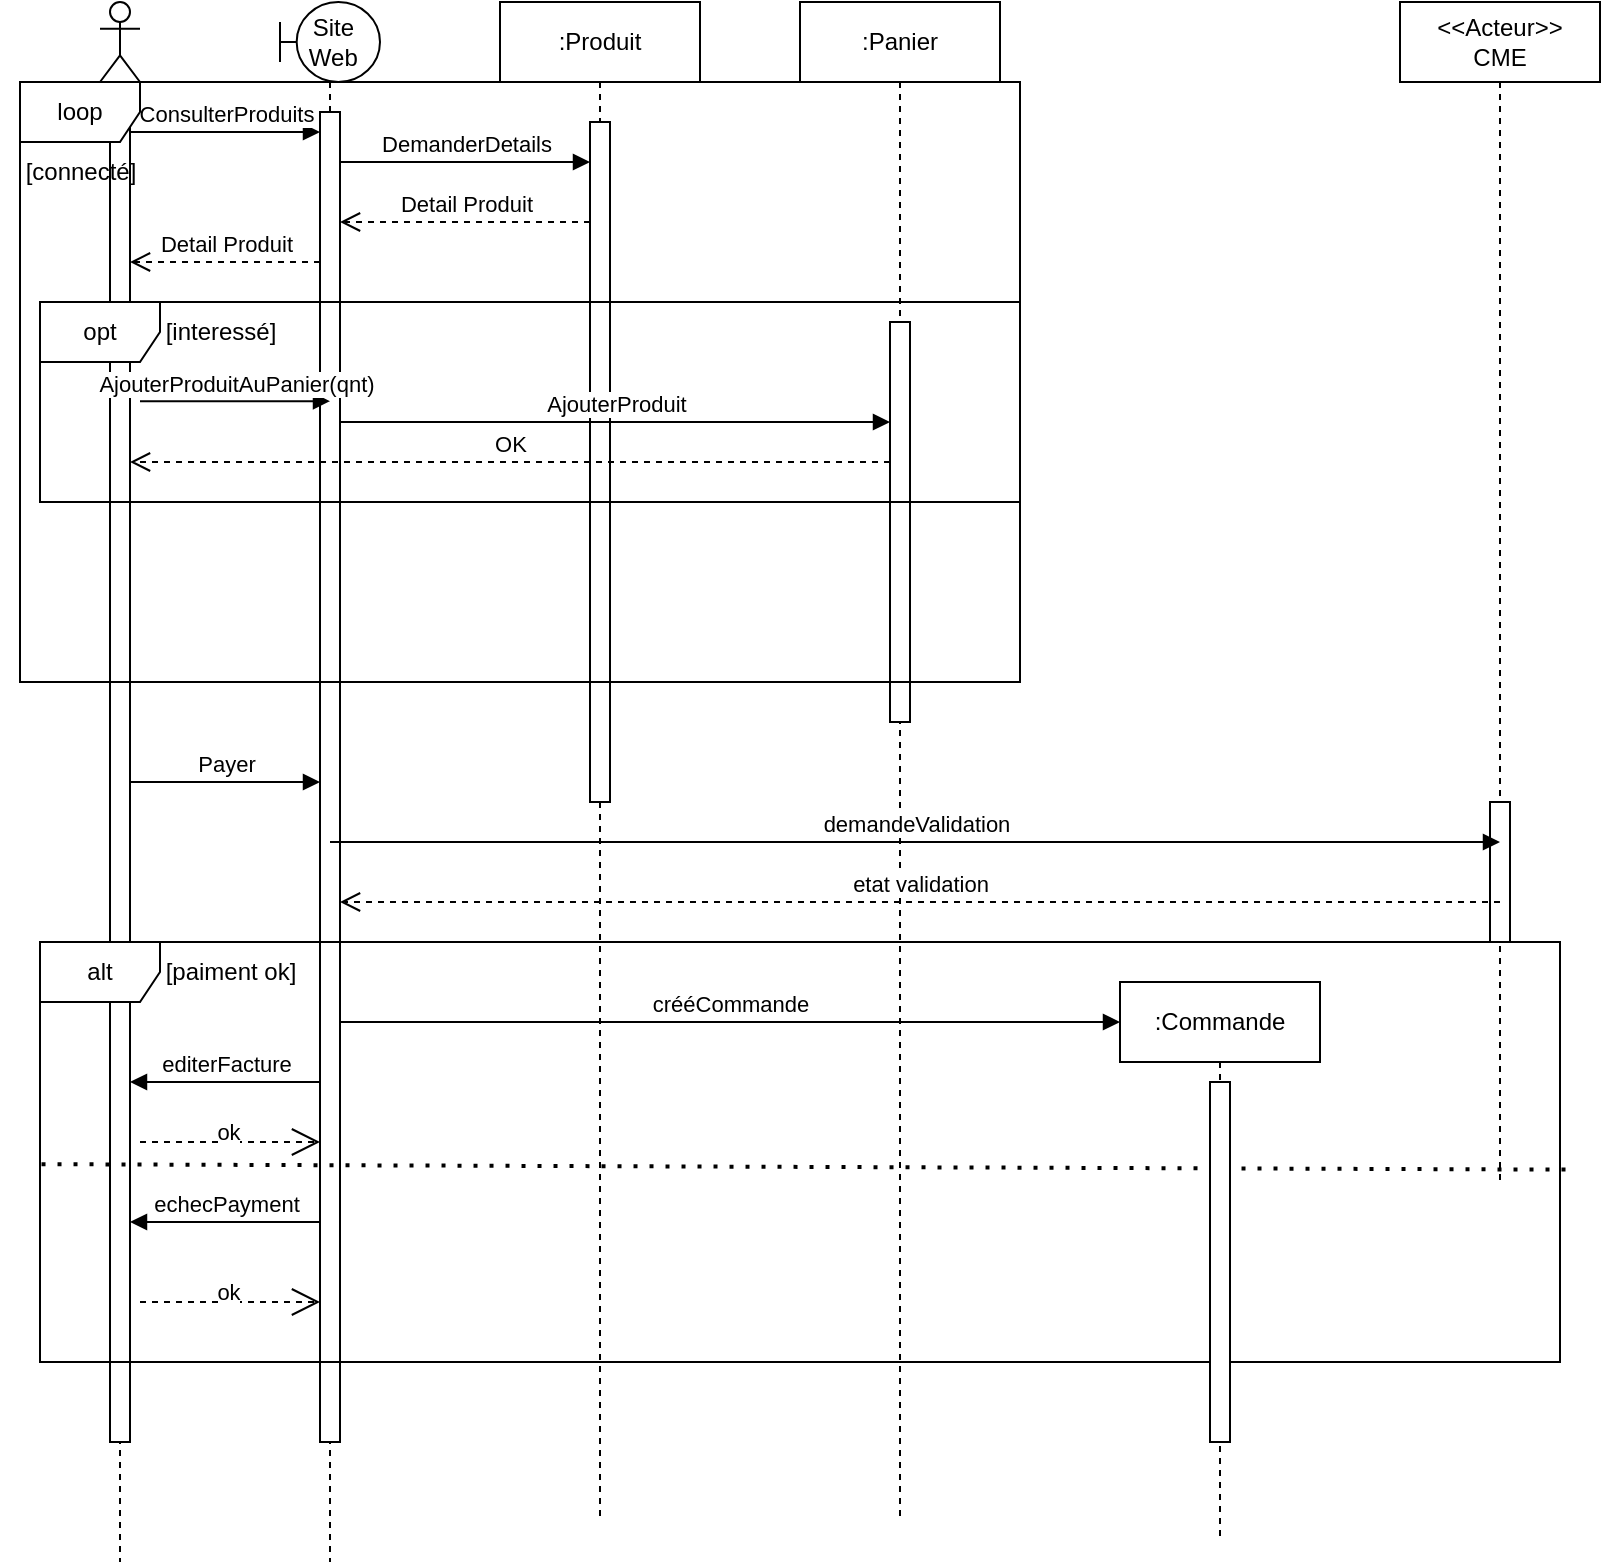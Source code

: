 <mxfile version="22.1.4" type="github">
  <diagram name="Page-1" id="G4Dhx_hvHaUaGCifhKPN">
    <mxGraphModel dx="1189" dy="639" grid="1" gridSize="10" guides="1" tooltips="1" connect="1" arrows="1" fold="1" page="1" pageScale="1" pageWidth="827" pageHeight="1169" math="0" shadow="0">
      <root>
        <mxCell id="0" />
        <mxCell id="1" parent="0" />
        <mxCell id="e2XIsWFlm-KvRnXKAt7o-10" value=":Produit" style="shape=umlLifeline;perimeter=lifelinePerimeter;whiteSpace=wrap;html=1;container=1;dropTarget=0;collapsible=0;recursiveResize=0;outlineConnect=0;portConstraint=eastwest;newEdgeStyle={&quot;curved&quot;:0,&quot;rounded&quot;:0};" vertex="1" parent="1">
          <mxGeometry x="250" y="30" width="100" height="760" as="geometry" />
        </mxCell>
        <mxCell id="e2XIsWFlm-KvRnXKAt7o-18" value="" style="html=1;points=[[0,0,0,0,5],[0,1,0,0,-5],[1,0,0,0,5],[1,1,0,0,-5]];perimeter=orthogonalPerimeter;outlineConnect=0;targetShapes=umlLifeline;portConstraint=eastwest;newEdgeStyle={&quot;curved&quot;:0,&quot;rounded&quot;:0};" vertex="1" parent="e2XIsWFlm-KvRnXKAt7o-10">
          <mxGeometry x="45" y="60" width="10" height="340" as="geometry" />
        </mxCell>
        <mxCell id="e2XIsWFlm-KvRnXKAt7o-11" value=":Panier" style="shape=umlLifeline;perimeter=lifelinePerimeter;whiteSpace=wrap;html=1;container=1;dropTarget=0;collapsible=0;recursiveResize=0;outlineConnect=0;portConstraint=eastwest;newEdgeStyle={&quot;curved&quot;:0,&quot;rounded&quot;:0};" vertex="1" parent="1">
          <mxGeometry x="400" y="30" width="100" height="760" as="geometry" />
        </mxCell>
        <mxCell id="e2XIsWFlm-KvRnXKAt7o-36" value="" style="html=1;points=[[0,0,0,0,5],[0,1,0,0,-5],[1,0,0,0,5],[1,1,0,0,-5]];perimeter=orthogonalPerimeter;outlineConnect=0;targetShapes=umlLifeline;portConstraint=eastwest;newEdgeStyle={&quot;curved&quot;:0,&quot;rounded&quot;:0};" vertex="1" parent="e2XIsWFlm-KvRnXKAt7o-11">
          <mxGeometry x="45" y="160" width="10" height="200" as="geometry" />
        </mxCell>
        <mxCell id="e2XIsWFlm-KvRnXKAt7o-12" value=":Commande" style="shape=umlLifeline;perimeter=lifelinePerimeter;whiteSpace=wrap;html=1;container=1;dropTarget=0;collapsible=0;recursiveResize=0;outlineConnect=0;portConstraint=eastwest;newEdgeStyle={&quot;curved&quot;:0,&quot;rounded&quot;:0};" vertex="1" parent="1">
          <mxGeometry x="560" y="520" width="100" height="280" as="geometry" />
        </mxCell>
        <mxCell id="e2XIsWFlm-KvRnXKAt7o-13" value="&amp;lt;&amp;lt;Acteur&amp;gt;&amp;gt;&lt;br&gt;CME" style="shape=umlLifeline;perimeter=lifelinePerimeter;whiteSpace=wrap;html=1;container=1;dropTarget=0;collapsible=0;recursiveResize=0;outlineConnect=0;portConstraint=eastwest;newEdgeStyle={&quot;curved&quot;:0,&quot;rounded&quot;:0};" vertex="1" parent="1">
          <mxGeometry x="700" y="30" width="100" height="590" as="geometry" />
        </mxCell>
        <mxCell id="e2XIsWFlm-KvRnXKAt7o-58" value="" style="html=1;points=[[0,0,0,0,5],[0,1,0,0,-5],[1,0,0,0,5],[1,1,0,0,-5]];perimeter=orthogonalPerimeter;outlineConnect=0;targetShapes=umlLifeline;portConstraint=eastwest;newEdgeStyle={&quot;curved&quot;:0,&quot;rounded&quot;:0};" vertex="1" parent="e2XIsWFlm-KvRnXKAt7o-13">
          <mxGeometry x="45" y="400" width="10" height="70" as="geometry" />
        </mxCell>
        <mxCell id="e2XIsWFlm-KvRnXKAt7o-14" value="" style="shape=umlLifeline;perimeter=lifelinePerimeter;whiteSpace=wrap;html=1;container=1;dropTarget=0;collapsible=0;recursiveResize=0;outlineConnect=0;portConstraint=eastwest;newEdgeStyle={&quot;curved&quot;:0,&quot;rounded&quot;:0};participant=umlActor;" vertex="1" parent="1">
          <mxGeometry x="50" y="30" width="20" height="780" as="geometry" />
        </mxCell>
        <mxCell id="e2XIsWFlm-KvRnXKAt7o-16" value="" style="html=1;points=[[0,0,0,0,5],[0,1,0,0,-5],[1,0,0,0,5],[1,1,0,0,-5]];perimeter=orthogonalPerimeter;outlineConnect=0;targetShapes=umlLifeline;portConstraint=eastwest;newEdgeStyle={&quot;curved&quot;:0,&quot;rounded&quot;:0};" vertex="1" parent="e2XIsWFlm-KvRnXKAt7o-14">
          <mxGeometry x="5" y="60" width="10" height="660" as="geometry" />
        </mxCell>
        <mxCell id="e2XIsWFlm-KvRnXKAt7o-15" value="&amp;nbsp; Site&amp;nbsp; &amp;nbsp;Web" style="shape=umlLifeline;perimeter=lifelinePerimeter;whiteSpace=wrap;html=1;container=1;dropTarget=0;collapsible=0;recursiveResize=0;outlineConnect=0;portConstraint=eastwest;newEdgeStyle={&quot;curved&quot;:0,&quot;rounded&quot;:0};participant=umlBoundary;" vertex="1" parent="1">
          <mxGeometry x="140" y="30" width="50" height="780" as="geometry" />
        </mxCell>
        <mxCell id="e2XIsWFlm-KvRnXKAt7o-17" value="" style="html=1;points=[[0,0,0,0,5],[0,1,0,0,-5],[1,0,0,0,5],[1,1,0,0,-5]];perimeter=orthogonalPerimeter;outlineConnect=0;targetShapes=umlLifeline;portConstraint=eastwest;newEdgeStyle={&quot;curved&quot;:0,&quot;rounded&quot;:0};" vertex="1" parent="e2XIsWFlm-KvRnXKAt7o-15">
          <mxGeometry x="20" y="55" width="10" height="665" as="geometry" />
        </mxCell>
        <mxCell id="e2XIsWFlm-KvRnXKAt7o-27" value="ConsulterProduits" style="html=1;verticalAlign=bottom;endArrow=block;curved=0;rounded=0;exitX=1;exitY=0;exitDx=0;exitDy=5;exitPerimeter=0;" edge="1" parent="1" source="e2XIsWFlm-KvRnXKAt7o-16" target="e2XIsWFlm-KvRnXKAt7o-17">
          <mxGeometry width="80" relative="1" as="geometry">
            <mxPoint x="70" y="100" as="sourcePoint" />
            <mxPoint x="140" y="100" as="targetPoint" />
          </mxGeometry>
        </mxCell>
        <mxCell id="e2XIsWFlm-KvRnXKAt7o-28" value="DemanderDetails" style="html=1;verticalAlign=bottom;endArrow=block;curved=0;rounded=0;exitX=1;exitY=0;exitDx=0;exitDy=5;exitPerimeter=0;" edge="1" parent="1" target="e2XIsWFlm-KvRnXKAt7o-18">
          <mxGeometry width="80" relative="1" as="geometry">
            <mxPoint x="170" y="110" as="sourcePoint" />
            <mxPoint x="265" y="110" as="targetPoint" />
          </mxGeometry>
        </mxCell>
        <mxCell id="e2XIsWFlm-KvRnXKAt7o-29" value="Detail Produit" style="html=1;verticalAlign=bottom;endArrow=open;dashed=1;endSize=8;curved=0;rounded=0;" edge="1" parent="1">
          <mxGeometry relative="1" as="geometry">
            <mxPoint x="295" y="140" as="sourcePoint" />
            <mxPoint x="170" y="140" as="targetPoint" />
          </mxGeometry>
        </mxCell>
        <mxCell id="e2XIsWFlm-KvRnXKAt7o-30" value="Detail Produit" style="html=1;verticalAlign=bottom;endArrow=open;dashed=1;endSize=8;curved=0;rounded=0;" edge="1" parent="1">
          <mxGeometry relative="1" as="geometry">
            <mxPoint x="160" y="160" as="sourcePoint" />
            <mxPoint x="65" y="160" as="targetPoint" />
          </mxGeometry>
        </mxCell>
        <mxCell id="e2XIsWFlm-KvRnXKAt7o-32" value="opt" style="shape=umlFrame;whiteSpace=wrap;html=1;pointerEvents=0;" vertex="1" parent="1">
          <mxGeometry x="20" y="180" width="490" height="100" as="geometry" />
        </mxCell>
        <mxCell id="e2XIsWFlm-KvRnXKAt7o-33" value="[interessé]" style="text;html=1;align=center;verticalAlign=middle;resizable=0;points=[];autosize=1;strokeColor=none;fillColor=none;" vertex="1" parent="1">
          <mxGeometry x="70" y="180" width="80" height="30" as="geometry" />
        </mxCell>
        <mxCell id="e2XIsWFlm-KvRnXKAt7o-35" value="AjouterProduit" style="html=1;verticalAlign=bottom;endArrow=block;curved=0;rounded=0;exitX=1;exitY=0;exitDx=0;exitDy=5;exitPerimeter=0;" edge="1" parent="1">
          <mxGeometry width="80" relative="1" as="geometry">
            <mxPoint x="170" y="240" as="sourcePoint" />
            <mxPoint x="445" y="240" as="targetPoint" />
          </mxGeometry>
        </mxCell>
        <mxCell id="e2XIsWFlm-KvRnXKAt7o-37" value="OK" style="html=1;verticalAlign=bottom;endArrow=open;dashed=1;endSize=8;curved=0;rounded=0;" edge="1" parent="1">
          <mxGeometry relative="1" as="geometry">
            <mxPoint x="445" y="260" as="sourcePoint" />
            <mxPoint x="65" y="260" as="targetPoint" />
            <mxPoint as="offset" />
          </mxGeometry>
        </mxCell>
        <mxCell id="e2XIsWFlm-KvRnXKAt7o-38" value="AjouterProduitAuPanier(qnt)" style="html=1;verticalAlign=bottom;endArrow=block;curved=0;rounded=0;exitX=1;exitY=0;exitDx=0;exitDy=5;exitPerimeter=0;" edge="1" parent="1">
          <mxGeometry width="80" relative="1" as="geometry">
            <mxPoint x="70" y="229.58" as="sourcePoint" />
            <mxPoint x="165" y="229.58" as="targetPoint" />
          </mxGeometry>
        </mxCell>
        <mxCell id="e2XIsWFlm-KvRnXKAt7o-53" value="loop" style="shape=umlFrame;whiteSpace=wrap;html=1;pointerEvents=0;" vertex="1" parent="1">
          <mxGeometry x="10" y="70" width="500" height="300" as="geometry" />
        </mxCell>
        <mxCell id="e2XIsWFlm-KvRnXKAt7o-54" value="[connecté]" style="text;html=1;align=center;verticalAlign=middle;resizable=0;points=[];autosize=1;strokeColor=none;fillColor=none;" vertex="1" parent="1">
          <mxGeometry y="100" width="80" height="30" as="geometry" />
        </mxCell>
        <mxCell id="e2XIsWFlm-KvRnXKAt7o-55" value="Payer" style="html=1;verticalAlign=bottom;endArrow=block;curved=0;rounded=0;" edge="1" parent="1" target="e2XIsWFlm-KvRnXKAt7o-17">
          <mxGeometry width="80" relative="1" as="geometry">
            <mxPoint x="65" y="420" as="sourcePoint" />
            <mxPoint x="155" y="420" as="targetPoint" />
          </mxGeometry>
        </mxCell>
        <mxCell id="e2XIsWFlm-KvRnXKAt7o-57" value="demandeValidation" style="html=1;verticalAlign=bottom;endArrow=block;curved=0;rounded=0;" edge="1" parent="1" source="e2XIsWFlm-KvRnXKAt7o-15">
          <mxGeometry width="80" relative="1" as="geometry">
            <mxPoint x="569.997" y="450" as="sourcePoint" />
            <mxPoint x="750" y="450" as="targetPoint" />
          </mxGeometry>
        </mxCell>
        <mxCell id="e2XIsWFlm-KvRnXKAt7o-59" value="etat validation" style="html=1;verticalAlign=bottom;endArrow=open;dashed=1;endSize=8;curved=0;rounded=0;" edge="1" parent="1" target="e2XIsWFlm-KvRnXKAt7o-17">
          <mxGeometry relative="1" as="geometry">
            <mxPoint x="750" y="480" as="sourcePoint" />
            <mxPoint x="370" y="480" as="targetPoint" />
            <mxPoint as="offset" />
          </mxGeometry>
        </mxCell>
        <mxCell id="e2XIsWFlm-KvRnXKAt7o-60" value="alt" style="shape=umlFrame;whiteSpace=wrap;html=1;pointerEvents=0;" vertex="1" parent="1">
          <mxGeometry x="20" y="500" width="760" height="210" as="geometry" />
        </mxCell>
        <mxCell id="e2XIsWFlm-KvRnXKAt7o-64" value="" style="endArrow=none;dashed=1;html=1;dashPattern=1 3;strokeWidth=2;rounded=0;exitX=0.001;exitY=0.529;exitDx=0;exitDy=0;exitPerimeter=0;entryX=1.007;entryY=0.542;entryDx=0;entryDy=0;entryPerimeter=0;" edge="1" parent="1" source="e2XIsWFlm-KvRnXKAt7o-60" target="e2XIsWFlm-KvRnXKAt7o-60">
          <mxGeometry width="50" height="50" relative="1" as="geometry">
            <mxPoint x="410" y="660" as="sourcePoint" />
            <mxPoint x="460" y="610" as="targetPoint" />
          </mxGeometry>
        </mxCell>
        <mxCell id="e2XIsWFlm-KvRnXKAt7o-65" value="[paiment ok]" style="text;html=1;align=center;verticalAlign=middle;resizable=0;points=[];autosize=1;strokeColor=none;fillColor=none;" vertex="1" parent="1">
          <mxGeometry x="70" y="500" width="90" height="30" as="geometry" />
        </mxCell>
        <mxCell id="e2XIsWFlm-KvRnXKAt7o-67" value="crééCommande" style="html=1;verticalAlign=bottom;endArrow=block;curved=0;rounded=0;" edge="1" parent="1" source="e2XIsWFlm-KvRnXKAt7o-17">
          <mxGeometry width="80" relative="1" as="geometry">
            <mxPoint x="465" y="540" as="sourcePoint" />
            <mxPoint x="560" y="540" as="targetPoint" />
          </mxGeometry>
        </mxCell>
        <mxCell id="e2XIsWFlm-KvRnXKAt7o-69" value="editerFacture" style="html=1;verticalAlign=bottom;endArrow=block;curved=0;rounded=0;" edge="1" parent="1">
          <mxGeometry width="80" relative="1" as="geometry">
            <mxPoint x="160" y="570" as="sourcePoint" />
            <mxPoint x="65" y="570" as="targetPoint" />
          </mxGeometry>
        </mxCell>
        <mxCell id="e2XIsWFlm-KvRnXKAt7o-70" value="" style="endArrow=open;dashed=1;endFill=0;endSize=12;html=1;rounded=0;" edge="1" parent="1">
          <mxGeometry width="160" relative="1" as="geometry">
            <mxPoint x="70" y="600" as="sourcePoint" />
            <mxPoint x="160" y="600" as="targetPoint" />
          </mxGeometry>
        </mxCell>
        <mxCell id="e2XIsWFlm-KvRnXKAt7o-71" value="ok" style="edgeLabel;html=1;align=center;verticalAlign=middle;resizable=0;points=[];" vertex="1" connectable="0" parent="e2XIsWFlm-KvRnXKAt7o-70">
          <mxGeometry x="-0.025" y="5" relative="1" as="geometry">
            <mxPoint as="offset" />
          </mxGeometry>
        </mxCell>
        <mxCell id="e2XIsWFlm-KvRnXKAt7o-72" value="echecPayment" style="html=1;verticalAlign=bottom;endArrow=block;curved=0;rounded=0;" edge="1" parent="1">
          <mxGeometry width="80" relative="1" as="geometry">
            <mxPoint x="160" y="640" as="sourcePoint" />
            <mxPoint x="65" y="640" as="targetPoint" />
          </mxGeometry>
        </mxCell>
        <mxCell id="e2XIsWFlm-KvRnXKAt7o-74" value="" style="endArrow=open;dashed=1;endFill=0;endSize=12;html=1;rounded=0;" edge="1" parent="1">
          <mxGeometry width="160" relative="1" as="geometry">
            <mxPoint x="70" y="680" as="sourcePoint" />
            <mxPoint x="160" y="680" as="targetPoint" />
          </mxGeometry>
        </mxCell>
        <mxCell id="e2XIsWFlm-KvRnXKAt7o-75" value="ok" style="edgeLabel;html=1;align=center;verticalAlign=middle;resizable=0;points=[];" vertex="1" connectable="0" parent="e2XIsWFlm-KvRnXKAt7o-74">
          <mxGeometry x="-0.025" y="5" relative="1" as="geometry">
            <mxPoint as="offset" />
          </mxGeometry>
        </mxCell>
        <mxCell id="e2XIsWFlm-KvRnXKAt7o-76" value="" style="html=1;points=[[0,0,0,0,5],[0,1,0,0,-5],[1,0,0,0,5],[1,1,0,0,-5]];perimeter=orthogonalPerimeter;outlineConnect=0;targetShapes=umlLifeline;portConstraint=eastwest;newEdgeStyle={&quot;curved&quot;:0,&quot;rounded&quot;:0};" vertex="1" parent="1">
          <mxGeometry x="605" y="570" width="10" height="180" as="geometry" />
        </mxCell>
      </root>
    </mxGraphModel>
  </diagram>
</mxfile>
